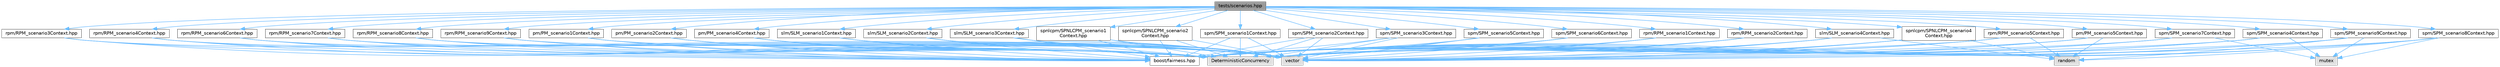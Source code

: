 digraph "tests/scenarios.hpp"
{
 // LATEX_PDF_SIZE
  bgcolor="transparent";
  edge [fontname=Helvetica,fontsize=10,labelfontname=Helvetica,labelfontsize=10];
  node [fontname=Helvetica,fontsize=10,shape=box,height=0.2,width=0.4];
  Node1 [id="Node000001",label="tests/scenarios.hpp",height=0.2,width=0.4,color="gray40", fillcolor="grey60", style="filled", fontcolor="black",tooltip="Alias scenarios."];
  Node1 -> Node2 [id="edge1_Node000001_Node000002",color="steelblue1",style="solid",tooltip=" "];
  Node2 [id="Node000002",label="pm/PM_scenario1Context.hpp",height=0.2,width=0.4,color="grey40", fillcolor="white", style="filled",URL="$_p_m__scenario1_context_8hpp.html",tooltip="Alias PM_scenario1Context."];
  Node2 -> Node3 [id="edge2_Node000002_Node000003",color="steelblue1",style="solid",tooltip=" "];
  Node3 [id="Node000003",label="boost/fairness.hpp",height=0.2,width=0.4,color="grey40", fillcolor="white", style="filled",URL="$fairness_8hpp.html",tooltip="This file contains the all the includes required by the library."];
  Node2 -> Node4 [id="edge3_Node000002_Node000004",color="steelblue1",style="solid",tooltip=" "];
  Node4 [id="Node000004",label="DeterministicConcurrency",height=0.2,width=0.4,color="grey60", fillcolor="#E0E0E0", style="filled",tooltip=" "];
  Node2 -> Node5 [id="edge4_Node000002_Node000005",color="steelblue1",style="solid",tooltip=" "];
  Node5 [id="Node000005",label="vector",height=0.2,width=0.4,color="grey60", fillcolor="#E0E0E0", style="filled",tooltip=" "];
  Node1 -> Node6 [id="edge5_Node000001_Node000006",color="steelblue1",style="solid",tooltip=" "];
  Node6 [id="Node000006",label="pm/PM_scenario2Context.hpp",height=0.2,width=0.4,color="grey40", fillcolor="white", style="filled",URL="$_p_m__scenario2_context_8hpp.html",tooltip="Alias PM_scenario2Context."];
  Node6 -> Node3 [id="edge6_Node000006_Node000003",color="steelblue1",style="solid",tooltip=" "];
  Node6 -> Node4 [id="edge7_Node000006_Node000004",color="steelblue1",style="solid",tooltip=" "];
  Node6 -> Node5 [id="edge8_Node000006_Node000005",color="steelblue1",style="solid",tooltip=" "];
  Node1 -> Node7 [id="edge9_Node000001_Node000007",color="steelblue1",style="solid",tooltip=" "];
  Node7 [id="Node000007",label="pm/PM_scenario4Context.hpp",height=0.2,width=0.4,color="grey40", fillcolor="white", style="filled",URL="$_p_m__scenario4_context_8hpp.html",tooltip="Alias PM_scenario4Context."];
  Node7 -> Node4 [id="edge10_Node000007_Node000004",color="steelblue1",style="solid",tooltip=" "];
  Node7 -> Node5 [id="edge11_Node000007_Node000005",color="steelblue1",style="solid",tooltip=" "];
  Node7 -> Node3 [id="edge12_Node000007_Node000003",color="steelblue1",style="solid",tooltip=" "];
  Node1 -> Node8 [id="edge13_Node000001_Node000008",color="steelblue1",style="solid",tooltip=" "];
  Node8 [id="Node000008",label="pm/PM_scenario5Context.hpp",height=0.2,width=0.4,color="grey40", fillcolor="white", style="filled",URL="$_p_m__scenario5_context_8hpp.html",tooltip="Alias PM_scenario5Context."];
  Node8 -> Node3 [id="edge14_Node000008_Node000003",color="steelblue1",style="solid",tooltip=" "];
  Node8 -> Node4 [id="edge15_Node000008_Node000004",color="steelblue1",style="solid",tooltip=" "];
  Node8 -> Node5 [id="edge16_Node000008_Node000005",color="steelblue1",style="solid",tooltip=" "];
  Node8 -> Node9 [id="edge17_Node000008_Node000009",color="steelblue1",style="solid",tooltip=" "];
  Node9 [id="Node000009",label="random",height=0.2,width=0.4,color="grey60", fillcolor="#E0E0E0", style="filled",tooltip=" "];
  Node1 -> Node10 [id="edge18_Node000001_Node000010",color="steelblue1",style="solid",tooltip=" "];
  Node10 [id="Node000010",label="slm/SLM_scenario1Context.hpp",height=0.2,width=0.4,color="grey40", fillcolor="white", style="filled",URL="$_s_l_m__scenario1_context_8hpp.html",tooltip="Alias SLM_scenario1Context."];
  Node10 -> Node3 [id="edge19_Node000010_Node000003",color="steelblue1",style="solid",tooltip=" "];
  Node10 -> Node4 [id="edge20_Node000010_Node000004",color="steelblue1",style="solid",tooltip=" "];
  Node10 -> Node5 [id="edge21_Node000010_Node000005",color="steelblue1",style="solid",tooltip=" "];
  Node1 -> Node11 [id="edge22_Node000001_Node000011",color="steelblue1",style="solid",tooltip=" "];
  Node11 [id="Node000011",label="slm/SLM_scenario2Context.hpp",height=0.2,width=0.4,color="grey40", fillcolor="white", style="filled",URL="$_s_l_m__scenario2_context_8hpp.html",tooltip="Alias SLM_scenario2Context."];
  Node11 -> Node3 [id="edge23_Node000011_Node000003",color="steelblue1",style="solid",tooltip=" "];
  Node11 -> Node4 [id="edge24_Node000011_Node000004",color="steelblue1",style="solid",tooltip=" "];
  Node11 -> Node5 [id="edge25_Node000011_Node000005",color="steelblue1",style="solid",tooltip=" "];
  Node1 -> Node12 [id="edge26_Node000001_Node000012",color="steelblue1",style="solid",tooltip=" "];
  Node12 [id="Node000012",label="slm/SLM_scenario3Context.hpp",height=0.2,width=0.4,color="grey40", fillcolor="white", style="filled",URL="$_s_l_m__scenario3_context_8hpp.html",tooltip="Alias SLM_scenario3Context."];
  Node12 -> Node4 [id="edge27_Node000012_Node000004",color="steelblue1",style="solid",tooltip=" "];
  Node12 -> Node5 [id="edge28_Node000012_Node000005",color="steelblue1",style="solid",tooltip=" "];
  Node12 -> Node3 [id="edge29_Node000012_Node000003",color="steelblue1",style="solid",tooltip=" "];
  Node1 -> Node13 [id="edge30_Node000001_Node000013",color="steelblue1",style="solid",tooltip=" "];
  Node13 [id="Node000013",label="slm/SLM_scenario4Context.hpp",height=0.2,width=0.4,color="grey40", fillcolor="white", style="filled",URL="$_s_l_m__scenario4_context_8hpp.html",tooltip="Alias SLM_scenario4Context."];
  Node13 -> Node3 [id="edge31_Node000013_Node000003",color="steelblue1",style="solid",tooltip=" "];
  Node13 -> Node4 [id="edge32_Node000013_Node000004",color="steelblue1",style="solid",tooltip=" "];
  Node13 -> Node5 [id="edge33_Node000013_Node000005",color="steelblue1",style="solid",tooltip=" "];
  Node13 -> Node9 [id="edge34_Node000013_Node000009",color="steelblue1",style="solid",tooltip=" "];
  Node1 -> Node14 [id="edge35_Node000001_Node000014",color="steelblue1",style="solid",tooltip=" "];
  Node14 [id="Node000014",label="spnlcpm/SPNLCPM_scenario1\lContext.hpp",height=0.2,width=0.4,color="grey40", fillcolor="white", style="filled",URL="$_s_p_n_l_c_p_m__scenario1_context_8hpp.html",tooltip="Alias SPNLCPM_scenario1Context."];
  Node14 -> Node3 [id="edge36_Node000014_Node000003",color="steelblue1",style="solid",tooltip=" "];
  Node14 -> Node4 [id="edge37_Node000014_Node000004",color="steelblue1",style="solid",tooltip=" "];
  Node14 -> Node5 [id="edge38_Node000014_Node000005",color="steelblue1",style="solid",tooltip=" "];
  Node1 -> Node15 [id="edge39_Node000001_Node000015",color="steelblue1",style="solid",tooltip=" "];
  Node15 [id="Node000015",label="spnlcpm/SPNLCPM_scenario2\lContext.hpp",height=0.2,width=0.4,color="grey40", fillcolor="white", style="filled",URL="$_s_p_n_l_c_p_m__scenario2_context_8hpp.html",tooltip="Alias SPNLCPM_scenario2Context."];
  Node15 -> Node3 [id="edge40_Node000015_Node000003",color="steelblue1",style="solid",tooltip=" "];
  Node15 -> Node4 [id="edge41_Node000015_Node000004",color="steelblue1",style="solid",tooltip=" "];
  Node15 -> Node5 [id="edge42_Node000015_Node000005",color="steelblue1",style="solid",tooltip=" "];
  Node1 -> Node16 [id="edge43_Node000001_Node000016",color="steelblue1",style="solid",tooltip=" "];
  Node16 [id="Node000016",label="spnlcpm/SPNLCPM_scenario4\lContext.hpp",height=0.2,width=0.4,color="grey40", fillcolor="white", style="filled",URL="$_s_p_n_l_c_p_m__scenario4_context_8hpp.html",tooltip="Alias SPNLCPM_scenario4Context."];
  Node16 -> Node3 [id="edge44_Node000016_Node000003",color="steelblue1",style="solid",tooltip=" "];
  Node16 -> Node4 [id="edge45_Node000016_Node000004",color="steelblue1",style="solid",tooltip=" "];
  Node16 -> Node5 [id="edge46_Node000016_Node000005",color="steelblue1",style="solid",tooltip=" "];
  Node16 -> Node9 [id="edge47_Node000016_Node000009",color="steelblue1",style="solid",tooltip=" "];
  Node1 -> Node17 [id="edge48_Node000001_Node000017",color="steelblue1",style="solid",tooltip=" "];
  Node17 [id="Node000017",label="spm/SPM_scenario1Context.hpp",height=0.2,width=0.4,color="grey40", fillcolor="white", style="filled",URL="$_s_p_m__scenario1_context_8hpp.html",tooltip="Alias SPM_scenario1Context."];
  Node17 -> Node3 [id="edge49_Node000017_Node000003",color="steelblue1",style="solid",tooltip=" "];
  Node17 -> Node4 [id="edge50_Node000017_Node000004",color="steelblue1",style="solid",tooltip=" "];
  Node17 -> Node5 [id="edge51_Node000017_Node000005",color="steelblue1",style="solid",tooltip=" "];
  Node1 -> Node18 [id="edge52_Node000001_Node000018",color="steelblue1",style="solid",tooltip=" "];
  Node18 [id="Node000018",label="spm/SPM_scenario2Context.hpp",height=0.2,width=0.4,color="grey40", fillcolor="white", style="filled",URL="$_s_p_m__scenario2_context_8hpp.html",tooltip="Alias SPM_scenario2Context."];
  Node18 -> Node3 [id="edge53_Node000018_Node000003",color="steelblue1",style="solid",tooltip=" "];
  Node18 -> Node4 [id="edge54_Node000018_Node000004",color="steelblue1",style="solid",tooltip=" "];
  Node18 -> Node5 [id="edge55_Node000018_Node000005",color="steelblue1",style="solid",tooltip=" "];
  Node1 -> Node19 [id="edge56_Node000001_Node000019",color="steelblue1",style="solid",tooltip=" "];
  Node19 [id="Node000019",label="spm/SPM_scenario3Context.hpp",height=0.2,width=0.4,color="grey40", fillcolor="white", style="filled",URL="$_s_p_m__scenario3_context_8hpp.html",tooltip="Alias SPM_scenario3Context."];
  Node19 -> Node3 [id="edge57_Node000019_Node000003",color="steelblue1",style="solid",tooltip=" "];
  Node19 -> Node4 [id="edge58_Node000019_Node000004",color="steelblue1",style="solid",tooltip=" "];
  Node19 -> Node5 [id="edge59_Node000019_Node000005",color="steelblue1",style="solid",tooltip=" "];
  Node1 -> Node20 [id="edge60_Node000001_Node000020",color="steelblue1",style="solid",tooltip=" "];
  Node20 [id="Node000020",label="spm/SPM_scenario4Context.hpp",height=0.2,width=0.4,color="grey40", fillcolor="white", style="filled",URL="$_s_p_m__scenario4_context_8hpp.html",tooltip="Alias SPM_scenario4Context."];
  Node20 -> Node3 [id="edge61_Node000020_Node000003",color="steelblue1",style="solid",tooltip=" "];
  Node20 -> Node4 [id="edge62_Node000020_Node000004",color="steelblue1",style="solid",tooltip=" "];
  Node20 -> Node5 [id="edge63_Node000020_Node000005",color="steelblue1",style="solid",tooltip=" "];
  Node20 -> Node21 [id="edge64_Node000020_Node000021",color="steelblue1",style="solid",tooltip=" "];
  Node21 [id="Node000021",label="mutex",height=0.2,width=0.4,color="grey60", fillcolor="#E0E0E0", style="filled",tooltip=" "];
  Node1 -> Node22 [id="edge65_Node000001_Node000022",color="steelblue1",style="solid",tooltip=" "];
  Node22 [id="Node000022",label="spm/SPM_scenario5Context.hpp",height=0.2,width=0.4,color="grey40", fillcolor="white", style="filled",URL="$_s_p_m__scenario5_context_8hpp.html",tooltip="Alias SPM_scenario5Context."];
  Node22 -> Node3 [id="edge66_Node000022_Node000003",color="steelblue1",style="solid",tooltip=" "];
  Node22 -> Node4 [id="edge67_Node000022_Node000004",color="steelblue1",style="solid",tooltip=" "];
  Node22 -> Node5 [id="edge68_Node000022_Node000005",color="steelblue1",style="solid",tooltip=" "];
  Node1 -> Node23 [id="edge69_Node000001_Node000023",color="steelblue1",style="solid",tooltip=" "];
  Node23 [id="Node000023",label="spm/SPM_scenario6Context.hpp",height=0.2,width=0.4,color="grey40", fillcolor="white", style="filled",URL="$_s_p_m__scenario6_context_8hpp.html",tooltip="Alias SPM_scenario6Context."];
  Node23 -> Node3 [id="edge70_Node000023_Node000003",color="steelblue1",style="solid",tooltip=" "];
  Node23 -> Node4 [id="edge71_Node000023_Node000004",color="steelblue1",style="solid",tooltip=" "];
  Node23 -> Node5 [id="edge72_Node000023_Node000005",color="steelblue1",style="solid",tooltip=" "];
  Node1 -> Node24 [id="edge73_Node000001_Node000024",color="steelblue1",style="solid",tooltip=" "];
  Node24 [id="Node000024",label="spm/SPM_scenario7Context.hpp",height=0.2,width=0.4,color="grey40", fillcolor="white", style="filled",URL="$_s_p_m__scenario7_context_8hpp.html",tooltip="Alias SPM_scenario7Context."];
  Node24 -> Node3 [id="edge74_Node000024_Node000003",color="steelblue1",style="solid",tooltip=" "];
  Node24 -> Node4 [id="edge75_Node000024_Node000004",color="steelblue1",style="solid",tooltip=" "];
  Node24 -> Node5 [id="edge76_Node000024_Node000005",color="steelblue1",style="solid",tooltip=" "];
  Node24 -> Node21 [id="edge77_Node000024_Node000021",color="steelblue1",style="solid",tooltip=" "];
  Node1 -> Node25 [id="edge78_Node000001_Node000025",color="steelblue1",style="solid",tooltip=" "];
  Node25 [id="Node000025",label="spm/SPM_scenario8Context.hpp",height=0.2,width=0.4,color="grey40", fillcolor="white", style="filled",URL="$_s_p_m__scenario8_context_8hpp.html",tooltip="Alias SPM_scenario8Context."];
  Node25 -> Node3 [id="edge79_Node000025_Node000003",color="steelblue1",style="solid",tooltip=" "];
  Node25 -> Node4 [id="edge80_Node000025_Node000004",color="steelblue1",style="solid",tooltip=" "];
  Node25 -> Node5 [id="edge81_Node000025_Node000005",color="steelblue1",style="solid",tooltip=" "];
  Node25 -> Node9 [id="edge82_Node000025_Node000009",color="steelblue1",style="solid",tooltip=" "];
  Node25 -> Node21 [id="edge83_Node000025_Node000021",color="steelblue1",style="solid",tooltip=" "];
  Node1 -> Node26 [id="edge84_Node000001_Node000026",color="steelblue1",style="solid",tooltip=" "];
  Node26 [id="Node000026",label="spm/SPM_scenario9Context.hpp",height=0.2,width=0.4,color="grey40", fillcolor="white", style="filled",URL="$_s_p_m__scenario9_context_8hpp.html",tooltip="Alias SPM_scenario9Context."];
  Node26 -> Node3 [id="edge85_Node000026_Node000003",color="steelblue1",style="solid",tooltip=" "];
  Node26 -> Node4 [id="edge86_Node000026_Node000004",color="steelblue1",style="solid",tooltip=" "];
  Node26 -> Node5 [id="edge87_Node000026_Node000005",color="steelblue1",style="solid",tooltip=" "];
  Node26 -> Node9 [id="edge88_Node000026_Node000009",color="steelblue1",style="solid",tooltip=" "];
  Node26 -> Node21 [id="edge89_Node000026_Node000021",color="steelblue1",style="solid",tooltip=" "];
  Node1 -> Node27 [id="edge90_Node000001_Node000027",color="steelblue1",style="solid",tooltip=" "];
  Node27 [id="Node000027",label="rpm/RPM_scenario1Context.hpp",height=0.2,width=0.4,color="grey40", fillcolor="white", style="filled",URL="$_r_p_m__scenario1_context_8hpp.html",tooltip="Alias RPM_scenario1Context."];
  Node27 -> Node3 [id="edge91_Node000027_Node000003",color="steelblue1",style="solid",tooltip=" "];
  Node27 -> Node4 [id="edge92_Node000027_Node000004",color="steelblue1",style="solid",tooltip=" "];
  Node27 -> Node5 [id="edge93_Node000027_Node000005",color="steelblue1",style="solid",tooltip=" "];
  Node1 -> Node28 [id="edge94_Node000001_Node000028",color="steelblue1",style="solid",tooltip=" "];
  Node28 [id="Node000028",label="rpm/RPM_scenario2Context.hpp",height=0.2,width=0.4,color="grey40", fillcolor="white", style="filled",URL="$_r_p_m__scenario2_context_8hpp.html",tooltip="Alias RPM_scenario2Context."];
  Node28 -> Node3 [id="edge95_Node000028_Node000003",color="steelblue1",style="solid",tooltip=" "];
  Node28 -> Node4 [id="edge96_Node000028_Node000004",color="steelblue1",style="solid",tooltip=" "];
  Node28 -> Node5 [id="edge97_Node000028_Node000005",color="steelblue1",style="solid",tooltip=" "];
  Node1 -> Node29 [id="edge98_Node000001_Node000029",color="steelblue1",style="solid",tooltip=" "];
  Node29 [id="Node000029",label="rpm/RPM_scenario3Context.hpp",height=0.2,width=0.4,color="grey40", fillcolor="white", style="filled",URL="$_r_p_m__scenario3_context_8hpp.html",tooltip="Alias RPM_scenario3Context."];
  Node29 -> Node4 [id="edge99_Node000029_Node000004",color="steelblue1",style="solid",tooltip=" "];
  Node29 -> Node5 [id="edge100_Node000029_Node000005",color="steelblue1",style="solid",tooltip=" "];
  Node29 -> Node3 [id="edge101_Node000029_Node000003",color="steelblue1",style="solid",tooltip=" "];
  Node1 -> Node30 [id="edge102_Node000001_Node000030",color="steelblue1",style="solid",tooltip=" "];
  Node30 [id="Node000030",label="rpm/RPM_scenario4Context.hpp",height=0.2,width=0.4,color="grey40", fillcolor="white", style="filled",URL="$_r_p_m__scenario4_context_8hpp.html",tooltip="Alias RPM_scenario4Context."];
  Node30 -> Node3 [id="edge103_Node000030_Node000003",color="steelblue1",style="solid",tooltip=" "];
  Node30 -> Node4 [id="edge104_Node000030_Node000004",color="steelblue1",style="solid",tooltip=" "];
  Node30 -> Node5 [id="edge105_Node000030_Node000005",color="steelblue1",style="solid",tooltip=" "];
  Node1 -> Node31 [id="edge106_Node000001_Node000031",color="steelblue1",style="solid",tooltip=" "];
  Node31 [id="Node000031",label="rpm/RPM_scenario5Context.hpp",height=0.2,width=0.4,color="grey40", fillcolor="white", style="filled",URL="$_r_p_m__scenario5_context_8hpp.html",tooltip="Alias RPM_scenario5Context."];
  Node31 -> Node3 [id="edge107_Node000031_Node000003",color="steelblue1",style="solid",tooltip=" "];
  Node31 -> Node4 [id="edge108_Node000031_Node000004",color="steelblue1",style="solid",tooltip=" "];
  Node31 -> Node5 [id="edge109_Node000031_Node000005",color="steelblue1",style="solid",tooltip=" "];
  Node31 -> Node9 [id="edge110_Node000031_Node000009",color="steelblue1",style="solid",tooltip=" "];
  Node1 -> Node32 [id="edge111_Node000001_Node000032",color="steelblue1",style="solid",tooltip=" "];
  Node32 [id="Node000032",label="rpm/RPM_scenario6Context.hpp",height=0.2,width=0.4,color="grey40", fillcolor="white", style="filled",URL="$_r_p_m__scenario6_context_8hpp.html",tooltip="Alias RPM_scenario6Context."];
  Node32 -> Node4 [id="edge112_Node000032_Node000004",color="steelblue1",style="solid",tooltip=" "];
  Node32 -> Node5 [id="edge113_Node000032_Node000005",color="steelblue1",style="solid",tooltip=" "];
  Node32 -> Node3 [id="edge114_Node000032_Node000003",color="steelblue1",style="solid",tooltip=" "];
  Node1 -> Node33 [id="edge115_Node000001_Node000033",color="steelblue1",style="solid",tooltip=" "];
  Node33 [id="Node000033",label="rpm/RPM_scenario7Context.hpp",height=0.2,width=0.4,color="grey40", fillcolor="white", style="filled",URL="$_r_p_m__scenario7_context_8hpp.html",tooltip="Alias RPM_scenario7Context."];
  Node33 -> Node4 [id="edge116_Node000033_Node000004",color="steelblue1",style="solid",tooltip=" "];
  Node33 -> Node5 [id="edge117_Node000033_Node000005",color="steelblue1",style="solid",tooltip=" "];
  Node33 -> Node3 [id="edge118_Node000033_Node000003",color="steelblue1",style="solid",tooltip=" "];
  Node1 -> Node34 [id="edge119_Node000001_Node000034",color="steelblue1",style="solid",tooltip=" "];
  Node34 [id="Node000034",label="rpm/RPM_scenario8Context.hpp",height=0.2,width=0.4,color="grey40", fillcolor="white", style="filled",URL="$_r_p_m__scenario8_context_8hpp.html",tooltip="Alias RPM_scenario8Context."];
  Node34 -> Node3 [id="edge120_Node000034_Node000003",color="steelblue1",style="solid",tooltip=" "];
  Node34 -> Node4 [id="edge121_Node000034_Node000004",color="steelblue1",style="solid",tooltip=" "];
  Node34 -> Node5 [id="edge122_Node000034_Node000005",color="steelblue1",style="solid",tooltip=" "];
  Node1 -> Node35 [id="edge123_Node000001_Node000035",color="steelblue1",style="solid",tooltip=" "];
  Node35 [id="Node000035",label="rpm/RPM_scenario9Context.hpp",height=0.2,width=0.4,color="grey40", fillcolor="white", style="filled",URL="$_r_p_m__scenario9_context_8hpp.html",tooltip="Alias RPM_scenario9Context."];
  Node35 -> Node3 [id="edge124_Node000035_Node000003",color="steelblue1",style="solid",tooltip=" "];
  Node35 -> Node4 [id="edge125_Node000035_Node000004",color="steelblue1",style="solid",tooltip=" "];
  Node35 -> Node5 [id="edge126_Node000035_Node000005",color="steelblue1",style="solid",tooltip=" "];
}
